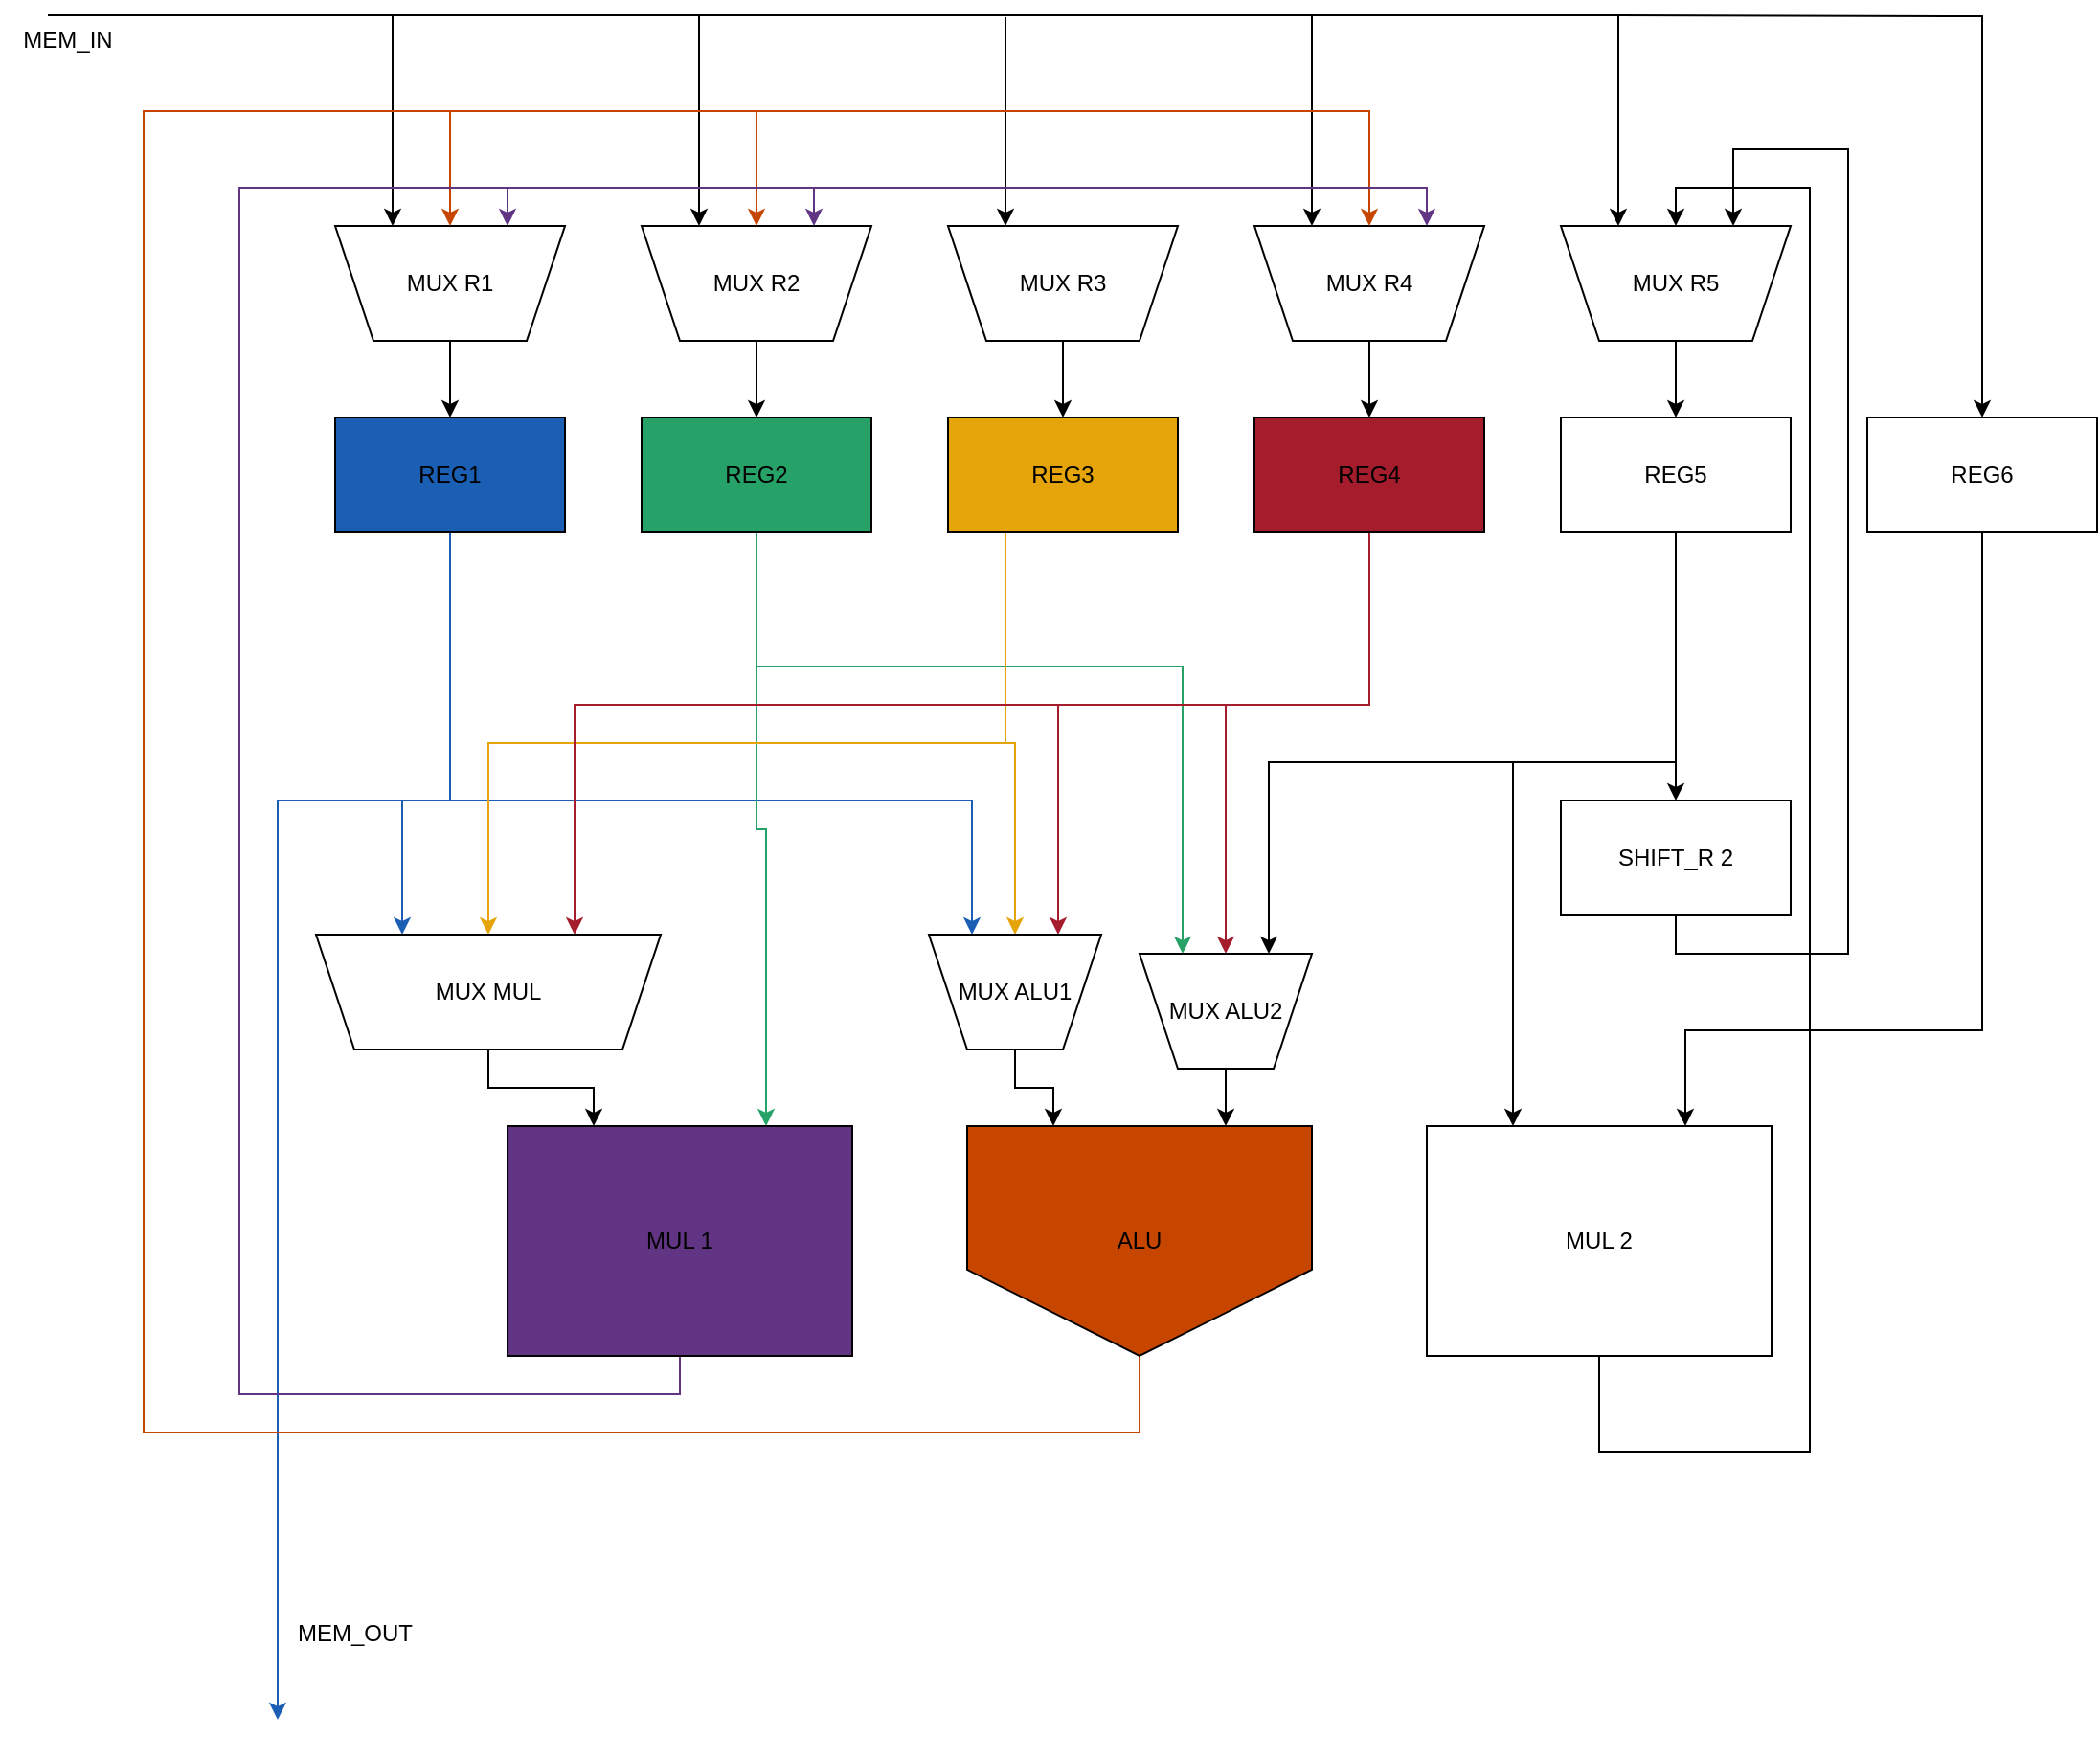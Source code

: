 <mxfile version="24.7.16">
  <diagram name="Page-1" id="4VzhP1j-xMKvrbi8w3Jx">
    <mxGraphModel dx="2335" dy="816" grid="1" gridSize="10" guides="1" tooltips="1" connect="1" arrows="1" fold="1" page="1" pageScale="1" pageWidth="850" pageHeight="1100" math="0" shadow="0">
      <root>
        <mxCell id="0" />
        <mxCell id="1" parent="0" />
        <mxCell id="OEH6NZArvay8V3_rImQ_-52" style="edgeStyle=orthogonalEdgeStyle;rounded=0;orthogonalLoop=1;jettySize=auto;html=1;exitX=0.5;exitY=1;exitDx=0;exitDy=0;entryX=0.25;entryY=0;entryDx=0;entryDy=0;strokeColor=#1a5fb4;" parent="1" source="OEH6NZArvay8V3_rImQ_-1" target="OEH6NZArvay8V3_rImQ_-28" edge="1">
          <mxGeometry relative="1" as="geometry">
            <Array as="points">
              <mxPoint x="60" y="430" />
              <mxPoint x="35" y="430" />
            </Array>
          </mxGeometry>
        </mxCell>
        <mxCell id="OEH6NZArvay8V3_rImQ_-55" style="edgeStyle=orthogonalEdgeStyle;rounded=0;orthogonalLoop=1;jettySize=auto;html=1;exitX=0.5;exitY=1;exitDx=0;exitDy=0;entryX=0.25;entryY=0;entryDx=0;entryDy=0;strokeColor=#1a5fb4;" parent="1" source="OEH6NZArvay8V3_rImQ_-1" target="OEH6NZArvay8V3_rImQ_-30" edge="1">
          <mxGeometry relative="1" as="geometry">
            <Array as="points">
              <mxPoint x="60" y="430" />
              <mxPoint x="332" y="430" />
            </Array>
          </mxGeometry>
        </mxCell>
        <mxCell id="OEH6NZArvay8V3_rImQ_-78" style="edgeStyle=orthogonalEdgeStyle;rounded=0;orthogonalLoop=1;jettySize=auto;html=1;exitX=0.5;exitY=1;exitDx=0;exitDy=0;strokeColor=#1a5fb4;" parent="1" source="OEH6NZArvay8V3_rImQ_-1" edge="1">
          <mxGeometry relative="1" as="geometry">
            <mxPoint x="-30" y="910" as="targetPoint" />
            <Array as="points">
              <mxPoint x="60" y="430" />
              <mxPoint x="-30" y="430" />
            </Array>
          </mxGeometry>
        </mxCell>
        <mxCell id="OEH6NZArvay8V3_rImQ_-1" value="REG1" style="rounded=0;whiteSpace=wrap;html=1;fillColor=#1a5fb4;" parent="1" vertex="1">
          <mxGeometry y="230" width="120" height="60" as="geometry" />
        </mxCell>
        <mxCell id="OEH6NZArvay8V3_rImQ_-43" style="edgeStyle=orthogonalEdgeStyle;rounded=0;orthogonalLoop=1;jettySize=auto;html=1;exitX=0.5;exitY=1;exitDx=0;exitDy=0;entryX=0.75;entryY=0;entryDx=0;entryDy=0;strokeColor=#26a269;" parent="1" source="OEH6NZArvay8V3_rImQ_-2" target="OEH6NZArvay8V3_rImQ_-25" edge="1">
          <mxGeometry relative="1" as="geometry" />
        </mxCell>
        <mxCell id="OEH6NZArvay8V3_rImQ_-59" style="edgeStyle=orthogonalEdgeStyle;rounded=0;orthogonalLoop=1;jettySize=auto;html=1;exitX=0.5;exitY=1;exitDx=0;exitDy=0;entryX=0.25;entryY=0;entryDx=0;entryDy=0;strokeColor=#26a269;" parent="1" source="OEH6NZArvay8V3_rImQ_-2" target="OEH6NZArvay8V3_rImQ_-47" edge="1">
          <mxGeometry relative="1" as="geometry">
            <Array as="points">
              <mxPoint x="220" y="360" />
              <mxPoint x="442" y="360" />
            </Array>
          </mxGeometry>
        </mxCell>
        <mxCell id="OEH6NZArvay8V3_rImQ_-2" value="REG2" style="rounded=0;whiteSpace=wrap;html=1;fillColor=#26a269;" parent="1" vertex="1">
          <mxGeometry x="160" y="230" width="120" height="60" as="geometry" />
        </mxCell>
        <mxCell id="OEH6NZArvay8V3_rImQ_-53" style="edgeStyle=orthogonalEdgeStyle;rounded=0;orthogonalLoop=1;jettySize=auto;html=1;exitX=0.25;exitY=1;exitDx=0;exitDy=0;entryX=0.5;entryY=0;entryDx=0;entryDy=0;strokeColor=#e5a50a;" parent="1" source="OEH6NZArvay8V3_rImQ_-3" target="OEH6NZArvay8V3_rImQ_-28" edge="1">
          <mxGeometry relative="1" as="geometry">
            <Array as="points">
              <mxPoint x="350" y="400" />
              <mxPoint x="80" y="400" />
            </Array>
          </mxGeometry>
        </mxCell>
        <mxCell id="OEH6NZArvay8V3_rImQ_-57" style="edgeStyle=orthogonalEdgeStyle;rounded=0;orthogonalLoop=1;jettySize=auto;html=1;exitX=0.25;exitY=1;exitDx=0;exitDy=0;entryX=0.5;entryY=0;entryDx=0;entryDy=0;strokeColor=#e5a50a;" parent="1" source="OEH6NZArvay8V3_rImQ_-3" target="OEH6NZArvay8V3_rImQ_-30" edge="1">
          <mxGeometry relative="1" as="geometry">
            <Array as="points">
              <mxPoint x="350" y="400" />
              <mxPoint x="355" y="400" />
            </Array>
          </mxGeometry>
        </mxCell>
        <mxCell id="OEH6NZArvay8V3_rImQ_-3" value="REG3" style="rounded=0;whiteSpace=wrap;html=1;fillColor=#e5a50a;" parent="1" vertex="1">
          <mxGeometry x="320" y="230" width="120" height="60" as="geometry" />
        </mxCell>
        <mxCell id="OEH6NZArvay8V3_rImQ_-54" style="edgeStyle=orthogonalEdgeStyle;rounded=0;orthogonalLoop=1;jettySize=auto;html=1;exitX=0.5;exitY=1;exitDx=0;exitDy=0;entryX=0.75;entryY=0;entryDx=0;entryDy=0;strokeColor=#a51d2d;" parent="1" source="OEH6NZArvay8V3_rImQ_-4" target="OEH6NZArvay8V3_rImQ_-28" edge="1">
          <mxGeometry relative="1" as="geometry">
            <Array as="points">
              <mxPoint x="540" y="380" />
              <mxPoint x="125" y="380" />
            </Array>
          </mxGeometry>
        </mxCell>
        <mxCell id="OEH6NZArvay8V3_rImQ_-58" style="edgeStyle=orthogonalEdgeStyle;rounded=0;orthogonalLoop=1;jettySize=auto;html=1;exitX=0.5;exitY=1;exitDx=0;exitDy=0;entryX=0.75;entryY=0;entryDx=0;entryDy=0;strokeColor=#a51d2d;" parent="1" source="OEH6NZArvay8V3_rImQ_-4" target="OEH6NZArvay8V3_rImQ_-30" edge="1">
          <mxGeometry relative="1" as="geometry">
            <Array as="points">
              <mxPoint x="540" y="380" />
              <mxPoint x="378" y="380" />
            </Array>
          </mxGeometry>
        </mxCell>
        <mxCell id="OEH6NZArvay8V3_rImQ_-60" style="edgeStyle=orthogonalEdgeStyle;rounded=0;orthogonalLoop=1;jettySize=auto;html=1;exitX=0.5;exitY=1;exitDx=0;exitDy=0;entryX=0.5;entryY=0;entryDx=0;entryDy=0;strokeColor=#a51d2d;" parent="1" source="OEH6NZArvay8V3_rImQ_-4" target="OEH6NZArvay8V3_rImQ_-47" edge="1">
          <mxGeometry relative="1" as="geometry">
            <Array as="points">
              <mxPoint x="540" y="380" />
              <mxPoint x="465" y="380" />
            </Array>
          </mxGeometry>
        </mxCell>
        <mxCell id="OEH6NZArvay8V3_rImQ_-4" value="REG4" style="rounded=0;whiteSpace=wrap;html=1;fillColor=#a51d2d;" parent="1" vertex="1">
          <mxGeometry x="480" y="230" width="120" height="60" as="geometry" />
        </mxCell>
        <mxCell id="OEH6NZArvay8V3_rImQ_-44" style="edgeStyle=orthogonalEdgeStyle;rounded=0;orthogonalLoop=1;jettySize=auto;html=1;exitX=0.5;exitY=1;exitDx=0;exitDy=0;entryX=0.25;entryY=0;entryDx=0;entryDy=0;" parent="1" source="OEH6NZArvay8V3_rImQ_-5" target="OEH6NZArvay8V3_rImQ_-26" edge="1">
          <mxGeometry relative="1" as="geometry">
            <Array as="points">
              <mxPoint x="700" y="410" />
              <mxPoint x="615" y="410" />
            </Array>
          </mxGeometry>
        </mxCell>
        <mxCell id="OEH6NZArvay8V3_rImQ_-61" style="edgeStyle=orthogonalEdgeStyle;rounded=0;orthogonalLoop=1;jettySize=auto;html=1;exitX=0.5;exitY=1;exitDx=0;exitDy=0;entryX=0.75;entryY=0;entryDx=0;entryDy=0;" parent="1" source="OEH6NZArvay8V3_rImQ_-5" target="OEH6NZArvay8V3_rImQ_-47" edge="1">
          <mxGeometry relative="1" as="geometry">
            <Array as="points">
              <mxPoint x="700" y="410" />
              <mxPoint x="488" y="410" />
            </Array>
          </mxGeometry>
        </mxCell>
        <mxCell id="Tn3ZgBt2wZPBU3rtXpgr-12" style="edgeStyle=orthogonalEdgeStyle;rounded=0;orthogonalLoop=1;jettySize=auto;html=1;exitX=0.5;exitY=1;exitDx=0;exitDy=0;" edge="1" parent="1" source="OEH6NZArvay8V3_rImQ_-5" target="Tn3ZgBt2wZPBU3rtXpgr-11">
          <mxGeometry relative="1" as="geometry" />
        </mxCell>
        <mxCell id="OEH6NZArvay8V3_rImQ_-5" value="REG5" style="rounded=0;whiteSpace=wrap;html=1;" parent="1" vertex="1">
          <mxGeometry x="640" y="230" width="120" height="60" as="geometry" />
        </mxCell>
        <mxCell id="OEH6NZArvay8V3_rImQ_-45" style="edgeStyle=orthogonalEdgeStyle;rounded=0;orthogonalLoop=1;jettySize=auto;html=1;exitX=0.5;exitY=1;exitDx=0;exitDy=0;entryX=0.75;entryY=0;entryDx=0;entryDy=0;" parent="1" source="OEH6NZArvay8V3_rImQ_-6" target="OEH6NZArvay8V3_rImQ_-26" edge="1">
          <mxGeometry relative="1" as="geometry">
            <Array as="points">
              <mxPoint x="860" y="550" />
              <mxPoint x="705" y="550" />
            </Array>
          </mxGeometry>
        </mxCell>
        <mxCell id="OEH6NZArvay8V3_rImQ_-6" value="&lt;div&gt;REG6&lt;/div&gt;" style="rounded=0;whiteSpace=wrap;html=1;" parent="1" vertex="1">
          <mxGeometry x="800" y="230" width="120" height="60" as="geometry" />
        </mxCell>
        <mxCell id="OEH6NZArvay8V3_rImQ_-13" style="edgeStyle=orthogonalEdgeStyle;rounded=0;orthogonalLoop=1;jettySize=auto;html=1;exitX=0.5;exitY=1;exitDx=0;exitDy=0;entryX=0.5;entryY=0;entryDx=0;entryDy=0;" parent="1" source="OEH6NZArvay8V3_rImQ_-7" target="OEH6NZArvay8V3_rImQ_-1" edge="1">
          <mxGeometry relative="1" as="geometry" />
        </mxCell>
        <mxCell id="OEH6NZArvay8V3_rImQ_-7" value="MUX R1" style="shape=trapezoid;perimeter=trapezoidPerimeter;whiteSpace=wrap;html=1;fixedSize=1;flipV=1;" parent="1" vertex="1">
          <mxGeometry y="130" width="120" height="60" as="geometry" />
        </mxCell>
        <mxCell id="OEH6NZArvay8V3_rImQ_-14" value="" style="edgeStyle=orthogonalEdgeStyle;rounded=0;orthogonalLoop=1;jettySize=auto;html=1;" parent="1" source="OEH6NZArvay8V3_rImQ_-8" target="OEH6NZArvay8V3_rImQ_-2" edge="1">
          <mxGeometry relative="1" as="geometry" />
        </mxCell>
        <mxCell id="OEH6NZArvay8V3_rImQ_-8" value="MUX R2" style="shape=trapezoid;perimeter=trapezoidPerimeter;whiteSpace=wrap;html=1;fixedSize=1;flipV=1;" parent="1" vertex="1">
          <mxGeometry x="160" y="130" width="120" height="60" as="geometry" />
        </mxCell>
        <mxCell id="OEH6NZArvay8V3_rImQ_-15" value="" style="edgeStyle=orthogonalEdgeStyle;rounded=0;orthogonalLoop=1;jettySize=auto;html=1;" parent="1" source="OEH6NZArvay8V3_rImQ_-9" target="OEH6NZArvay8V3_rImQ_-3" edge="1">
          <mxGeometry relative="1" as="geometry" />
        </mxCell>
        <mxCell id="OEH6NZArvay8V3_rImQ_-9" value="MUX R3" style="shape=trapezoid;perimeter=trapezoidPerimeter;whiteSpace=wrap;html=1;fixedSize=1;flipV=1;" parent="1" vertex="1">
          <mxGeometry x="320" y="130" width="120" height="60" as="geometry" />
        </mxCell>
        <mxCell id="OEH6NZArvay8V3_rImQ_-16" value="" style="edgeStyle=orthogonalEdgeStyle;rounded=0;orthogonalLoop=1;jettySize=auto;html=1;" parent="1" source="OEH6NZArvay8V3_rImQ_-10" target="OEH6NZArvay8V3_rImQ_-4" edge="1">
          <mxGeometry relative="1" as="geometry" />
        </mxCell>
        <mxCell id="OEH6NZArvay8V3_rImQ_-10" value="MUX R4" style="shape=trapezoid;perimeter=trapezoidPerimeter;whiteSpace=wrap;html=1;fixedSize=1;flipV=1;" parent="1" vertex="1">
          <mxGeometry x="480" y="130" width="120" height="60" as="geometry" />
        </mxCell>
        <mxCell id="OEH6NZArvay8V3_rImQ_-17" value="" style="edgeStyle=orthogonalEdgeStyle;rounded=0;orthogonalLoop=1;jettySize=auto;html=1;" parent="1" source="OEH6NZArvay8V3_rImQ_-11" target="OEH6NZArvay8V3_rImQ_-5" edge="1">
          <mxGeometry relative="1" as="geometry" />
        </mxCell>
        <mxCell id="OEH6NZArvay8V3_rImQ_-11" value="MUX R5" style="shape=trapezoid;perimeter=trapezoidPerimeter;whiteSpace=wrap;html=1;fixedSize=1;flipV=1;" parent="1" vertex="1">
          <mxGeometry x="640" y="130" width="120" height="60" as="geometry" />
        </mxCell>
        <mxCell id="OEH6NZArvay8V3_rImQ_-18" value="" style="edgeStyle=orthogonalEdgeStyle;rounded=0;orthogonalLoop=1;jettySize=auto;html=1;" parent="1" target="OEH6NZArvay8V3_rImQ_-6" edge="1">
          <mxGeometry relative="1" as="geometry">
            <mxPoint x="670" y="20" as="sourcePoint" />
          </mxGeometry>
        </mxCell>
        <mxCell id="OEH6NZArvay8V3_rImQ_-19" value="" style="endArrow=classic;html=1;rounded=0;entryX=0.25;entryY=0;entryDx=0;entryDy=0;" parent="1" target="OEH6NZArvay8V3_rImQ_-11" edge="1">
          <mxGeometry width="50" height="50" relative="1" as="geometry">
            <mxPoint x="-150" y="20" as="sourcePoint" />
            <mxPoint x="830" y="60" as="targetPoint" />
            <Array as="points">
              <mxPoint x="670" y="20" />
            </Array>
          </mxGeometry>
        </mxCell>
        <mxCell id="OEH6NZArvay8V3_rImQ_-20" value="" style="endArrow=classic;html=1;rounded=0;entryX=0.25;entryY=0;entryDx=0;entryDy=0;" parent="1" target="OEH6NZArvay8V3_rImQ_-7" edge="1">
          <mxGeometry width="50" height="50" relative="1" as="geometry">
            <mxPoint x="30" y="20" as="sourcePoint" />
            <mxPoint x="450" y="160" as="targetPoint" />
          </mxGeometry>
        </mxCell>
        <mxCell id="OEH6NZArvay8V3_rImQ_-21" value="" style="endArrow=classic;html=1;rounded=0;entryX=0.25;entryY=0;entryDx=0;entryDy=0;" parent="1" target="OEH6NZArvay8V3_rImQ_-8" edge="1">
          <mxGeometry width="50" height="50" relative="1" as="geometry">
            <mxPoint x="190" y="20" as="sourcePoint" />
            <mxPoint x="40" y="70" as="targetPoint" />
          </mxGeometry>
        </mxCell>
        <mxCell id="OEH6NZArvay8V3_rImQ_-22" value="" style="endArrow=classic;html=1;rounded=0;entryX=0.25;entryY=0;entryDx=0;entryDy=0;" parent="1" edge="1" target="OEH6NZArvay8V3_rImQ_-9">
          <mxGeometry width="50" height="50" relative="1" as="geometry">
            <mxPoint x="350" y="21" as="sourcePoint" />
            <mxPoint x="350" y="61" as="targetPoint" />
          </mxGeometry>
        </mxCell>
        <mxCell id="OEH6NZArvay8V3_rImQ_-23" value="" style="endArrow=classic;html=1;rounded=0;entryX=0.25;entryY=0;entryDx=0;entryDy=0;" parent="1" target="OEH6NZArvay8V3_rImQ_-10" edge="1">
          <mxGeometry width="50" height="50" relative="1" as="geometry">
            <mxPoint x="510" y="20" as="sourcePoint" />
            <mxPoint x="105" y="65" as="targetPoint" />
          </mxGeometry>
        </mxCell>
        <mxCell id="Tn3ZgBt2wZPBU3rtXpgr-3" style="edgeStyle=orthogonalEdgeStyle;rounded=0;orthogonalLoop=1;jettySize=auto;html=1;exitX=0.5;exitY=1;exitDx=0;exitDy=0;entryX=0.5;entryY=0;entryDx=0;entryDy=0;strokeColor=#c64600;" edge="1" parent="1" source="OEH6NZArvay8V3_rImQ_-27" target="OEH6NZArvay8V3_rImQ_-7">
          <mxGeometry relative="1" as="geometry">
            <Array as="points">
              <mxPoint x="420" y="760" />
              <mxPoint x="-100" y="760" />
              <mxPoint x="-100" y="70" />
              <mxPoint x="60" y="70" />
            </Array>
          </mxGeometry>
        </mxCell>
        <mxCell id="Tn3ZgBt2wZPBU3rtXpgr-8" style="edgeStyle=orthogonalEdgeStyle;rounded=0;orthogonalLoop=1;jettySize=auto;html=1;exitX=0.5;exitY=1;exitDx=0;exitDy=0;entryX=0.75;entryY=0;entryDx=0;entryDy=0;strokeColor=#613583;" edge="1" parent="1" source="OEH6NZArvay8V3_rImQ_-25" target="OEH6NZArvay8V3_rImQ_-7">
          <mxGeometry relative="1" as="geometry">
            <Array as="points">
              <mxPoint x="180" y="740" />
              <mxPoint x="-50" y="740" />
              <mxPoint x="-50" y="110" />
              <mxPoint x="90" y="110" />
            </Array>
          </mxGeometry>
        </mxCell>
        <mxCell id="OEH6NZArvay8V3_rImQ_-25" value="MUL 1" style="rounded=0;whiteSpace=wrap;html=1;fillColor=#613583;" parent="1" vertex="1">
          <mxGeometry x="90" y="600" width="180" height="120" as="geometry" />
        </mxCell>
        <mxCell id="Tn3ZgBt2wZPBU3rtXpgr-2" style="edgeStyle=orthogonalEdgeStyle;rounded=0;orthogonalLoop=1;jettySize=auto;html=1;exitX=0.5;exitY=1;exitDx=0;exitDy=0;entryX=0.5;entryY=0;entryDx=0;entryDy=0;" edge="1" parent="1" source="OEH6NZArvay8V3_rImQ_-26" target="OEH6NZArvay8V3_rImQ_-11">
          <mxGeometry relative="1" as="geometry">
            <Array as="points">
              <mxPoint x="660" y="770" />
              <mxPoint x="770" y="770" />
              <mxPoint x="770" y="110" />
              <mxPoint x="700" y="110" />
            </Array>
          </mxGeometry>
        </mxCell>
        <mxCell id="OEH6NZArvay8V3_rImQ_-26" value="MUL 2" style="rounded=0;whiteSpace=wrap;html=1;" parent="1" vertex="1">
          <mxGeometry x="570" y="600" width="180" height="120" as="geometry" />
        </mxCell>
        <mxCell id="OEH6NZArvay8V3_rImQ_-27" value="ALU" style="shape=offPageConnector;whiteSpace=wrap;html=1;fillColor=#c64600;" parent="1" vertex="1">
          <mxGeometry x="330" y="600" width="180" height="120" as="geometry" />
        </mxCell>
        <mxCell id="OEH6NZArvay8V3_rImQ_-40" style="edgeStyle=orthogonalEdgeStyle;rounded=0;orthogonalLoop=1;jettySize=auto;html=1;exitX=0.5;exitY=1;exitDx=0;exitDy=0;entryX=0.25;entryY=0;entryDx=0;entryDy=0;" parent="1" source="OEH6NZArvay8V3_rImQ_-28" target="OEH6NZArvay8V3_rImQ_-25" edge="1">
          <mxGeometry relative="1" as="geometry" />
        </mxCell>
        <mxCell id="OEH6NZArvay8V3_rImQ_-28" value="MUX MUL" style="shape=trapezoid;perimeter=trapezoidPerimeter;whiteSpace=wrap;html=1;fixedSize=1;flipV=1;" parent="1" vertex="1">
          <mxGeometry x="-10" y="500" width="180" height="60" as="geometry" />
        </mxCell>
        <mxCell id="OEH6NZArvay8V3_rImQ_-50" style="edgeStyle=orthogonalEdgeStyle;rounded=0;orthogonalLoop=1;jettySize=auto;html=1;exitX=0.5;exitY=1;exitDx=0;exitDy=0;entryX=0.25;entryY=0;entryDx=0;entryDy=0;" parent="1" source="OEH6NZArvay8V3_rImQ_-30" target="OEH6NZArvay8V3_rImQ_-27" edge="1">
          <mxGeometry relative="1" as="geometry" />
        </mxCell>
        <mxCell id="OEH6NZArvay8V3_rImQ_-30" value="MUX ALU1" style="shape=trapezoid;perimeter=trapezoidPerimeter;whiteSpace=wrap;html=1;fixedSize=1;flipV=1;" parent="1" vertex="1">
          <mxGeometry x="310" y="500" width="90" height="60" as="geometry" />
        </mxCell>
        <mxCell id="OEH6NZArvay8V3_rImQ_-51" style="edgeStyle=orthogonalEdgeStyle;rounded=0;orthogonalLoop=1;jettySize=auto;html=1;exitX=0.5;exitY=1;exitDx=0;exitDy=0;entryX=0.75;entryY=0;entryDx=0;entryDy=0;" parent="1" source="OEH6NZArvay8V3_rImQ_-47" target="OEH6NZArvay8V3_rImQ_-27" edge="1">
          <mxGeometry relative="1" as="geometry" />
        </mxCell>
        <mxCell id="OEH6NZArvay8V3_rImQ_-47" value="MUX ALU2" style="shape=trapezoid;perimeter=trapezoidPerimeter;whiteSpace=wrap;html=1;fixedSize=1;flipV=1;" parent="1" vertex="1">
          <mxGeometry x="420" y="510" width="90" height="60" as="geometry" />
        </mxCell>
        <mxCell id="OEH6NZArvay8V3_rImQ_-79" value="MEM_IN" style="text;html=1;align=center;verticalAlign=middle;resizable=0;points=[];autosize=1;strokeColor=none;fillColor=none;" parent="1" vertex="1">
          <mxGeometry x="-175" y="18" width="70" height="30" as="geometry" />
        </mxCell>
        <mxCell id="OEH6NZArvay8V3_rImQ_-80" value="MEM_OUT" style="text;html=1;align=center;verticalAlign=middle;resizable=0;points=[];autosize=1;strokeColor=none;fillColor=none;" parent="1" vertex="1">
          <mxGeometry x="-30" y="850" width="80" height="30" as="geometry" />
        </mxCell>
        <mxCell id="Tn3ZgBt2wZPBU3rtXpgr-4" value="" style="endArrow=classic;html=1;rounded=0;entryX=0.5;entryY=0;entryDx=0;entryDy=0;strokeColor=#c64600;" edge="1" parent="1" target="OEH6NZArvay8V3_rImQ_-8">
          <mxGeometry width="50" height="50" relative="1" as="geometry">
            <mxPoint x="60" y="70" as="sourcePoint" />
            <mxPoint x="310" y="410" as="targetPoint" />
            <Array as="points">
              <mxPoint x="220" y="70" />
            </Array>
          </mxGeometry>
        </mxCell>
        <mxCell id="Tn3ZgBt2wZPBU3rtXpgr-6" value="" style="endArrow=classic;html=1;rounded=0;entryX=0.5;entryY=0;entryDx=0;entryDy=0;strokeColor=#c64600;" edge="1" parent="1" target="OEH6NZArvay8V3_rImQ_-10">
          <mxGeometry width="50" height="50" relative="1" as="geometry">
            <mxPoint x="220" y="70" as="sourcePoint" />
            <mxPoint x="310" y="400" as="targetPoint" />
            <Array as="points">
              <mxPoint x="540" y="70" />
            </Array>
          </mxGeometry>
        </mxCell>
        <mxCell id="Tn3ZgBt2wZPBU3rtXpgr-9" value="" style="endArrow=classic;html=1;rounded=0;entryX=0.75;entryY=0;entryDx=0;entryDy=0;strokeColor=#613583;" edge="1" parent="1" target="OEH6NZArvay8V3_rImQ_-8">
          <mxGeometry width="50" height="50" relative="1" as="geometry">
            <mxPoint x="90" y="110" as="sourcePoint" />
            <mxPoint x="310" y="400" as="targetPoint" />
            <Array as="points">
              <mxPoint x="250" y="110" />
            </Array>
          </mxGeometry>
        </mxCell>
        <mxCell id="Tn3ZgBt2wZPBU3rtXpgr-10" value="" style="endArrow=classic;html=1;rounded=0;entryX=0.75;entryY=0;entryDx=0;entryDy=0;strokeColor=#613583;" edge="1" parent="1" target="OEH6NZArvay8V3_rImQ_-10">
          <mxGeometry width="50" height="50" relative="1" as="geometry">
            <mxPoint x="250" y="110" as="sourcePoint" />
            <mxPoint x="310" y="400" as="targetPoint" />
            <Array as="points">
              <mxPoint x="570" y="110" />
            </Array>
          </mxGeometry>
        </mxCell>
        <mxCell id="Tn3ZgBt2wZPBU3rtXpgr-13" style="edgeStyle=orthogonalEdgeStyle;rounded=0;orthogonalLoop=1;jettySize=auto;html=1;exitX=0.5;exitY=1;exitDx=0;exitDy=0;entryX=0.75;entryY=0;entryDx=0;entryDy=0;" edge="1" parent="1" source="Tn3ZgBt2wZPBU3rtXpgr-11" target="OEH6NZArvay8V3_rImQ_-11">
          <mxGeometry relative="1" as="geometry">
            <Array as="points">
              <mxPoint x="700" y="510" />
              <mxPoint x="790" y="510" />
              <mxPoint x="790" y="90" />
              <mxPoint x="730" y="90" />
            </Array>
          </mxGeometry>
        </mxCell>
        <mxCell id="Tn3ZgBt2wZPBU3rtXpgr-11" value="SHIFT_R 2" style="rounded=0;whiteSpace=wrap;html=1;" vertex="1" parent="1">
          <mxGeometry x="640" y="430" width="120" height="60" as="geometry" />
        </mxCell>
      </root>
    </mxGraphModel>
  </diagram>
</mxfile>
